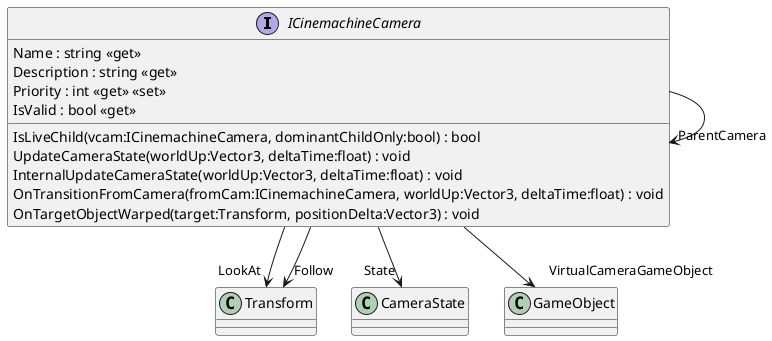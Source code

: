 @startuml
interface ICinemachineCamera {
    Name : string <<get>>
    Description : string <<get>>
    Priority : int <<get>> <<set>>
    IsValid : bool <<get>>
    IsLiveChild(vcam:ICinemachineCamera, dominantChildOnly:bool) : bool
    UpdateCameraState(worldUp:Vector3, deltaTime:float) : void
    InternalUpdateCameraState(worldUp:Vector3, deltaTime:float) : void
    OnTransitionFromCamera(fromCam:ICinemachineCamera, worldUp:Vector3, deltaTime:float) : void
    OnTargetObjectWarped(target:Transform, positionDelta:Vector3) : void
}
ICinemachineCamera --> "LookAt" Transform
ICinemachineCamera --> "Follow" Transform
ICinemachineCamera --> "State" CameraState
ICinemachineCamera --> "VirtualCameraGameObject" GameObject
ICinemachineCamera --> "ParentCamera" ICinemachineCamera
@enduml
